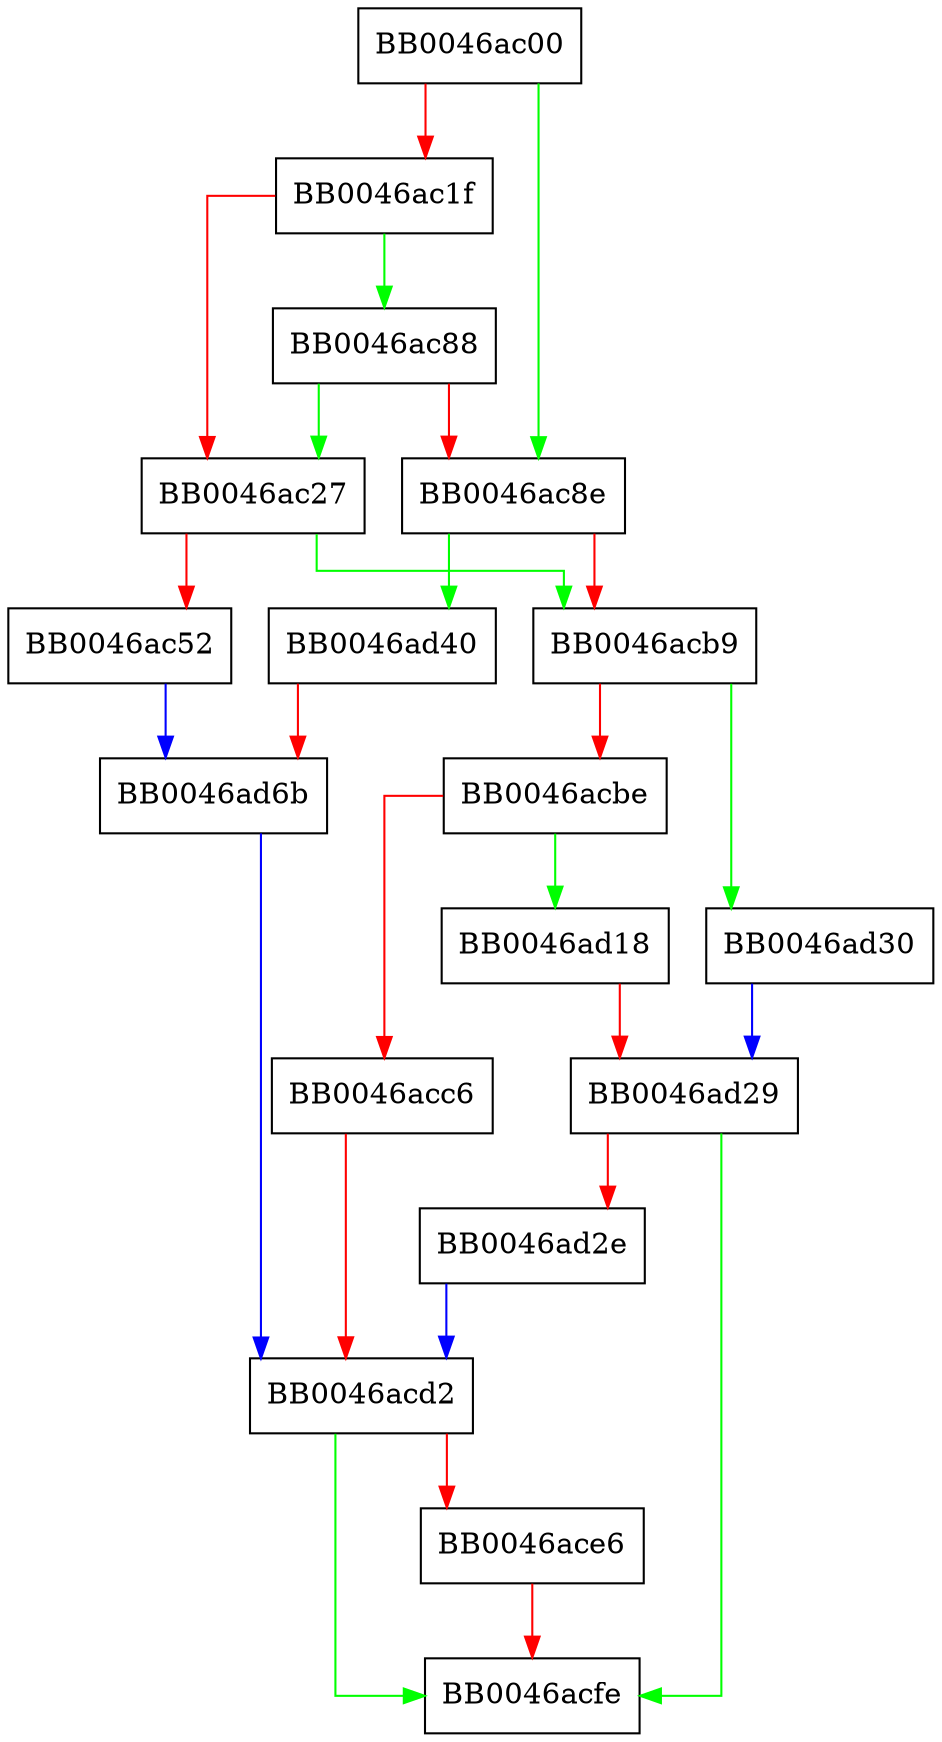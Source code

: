 digraph load_csr {
  node [shape="box"];
  graph [splines=ortho];
  BB0046ac00 -> BB0046ac8e [color="green"];
  BB0046ac00 -> BB0046ac1f [color="red"];
  BB0046ac1f -> BB0046ac88 [color="green"];
  BB0046ac1f -> BB0046ac27 [color="red"];
  BB0046ac27 -> BB0046acb9 [color="green"];
  BB0046ac27 -> BB0046ac52 [color="red"];
  BB0046ac52 -> BB0046ad6b [color="blue"];
  BB0046ac88 -> BB0046ac27 [color="green"];
  BB0046ac88 -> BB0046ac8e [color="red"];
  BB0046ac8e -> BB0046ad40 [color="green"];
  BB0046ac8e -> BB0046acb9 [color="red"];
  BB0046acb9 -> BB0046ad30 [color="green"];
  BB0046acb9 -> BB0046acbe [color="red"];
  BB0046acbe -> BB0046ad18 [color="green"];
  BB0046acbe -> BB0046acc6 [color="red"];
  BB0046acc6 -> BB0046acd2 [color="red"];
  BB0046acd2 -> BB0046acfe [color="green"];
  BB0046acd2 -> BB0046ace6 [color="red"];
  BB0046ace6 -> BB0046acfe [color="red"];
  BB0046ad18 -> BB0046ad29 [color="red"];
  BB0046ad29 -> BB0046acfe [color="green"];
  BB0046ad29 -> BB0046ad2e [color="red"];
  BB0046ad2e -> BB0046acd2 [color="blue"];
  BB0046ad30 -> BB0046ad29 [color="blue"];
  BB0046ad40 -> BB0046ad6b [color="red"];
  BB0046ad6b -> BB0046acd2 [color="blue"];
}